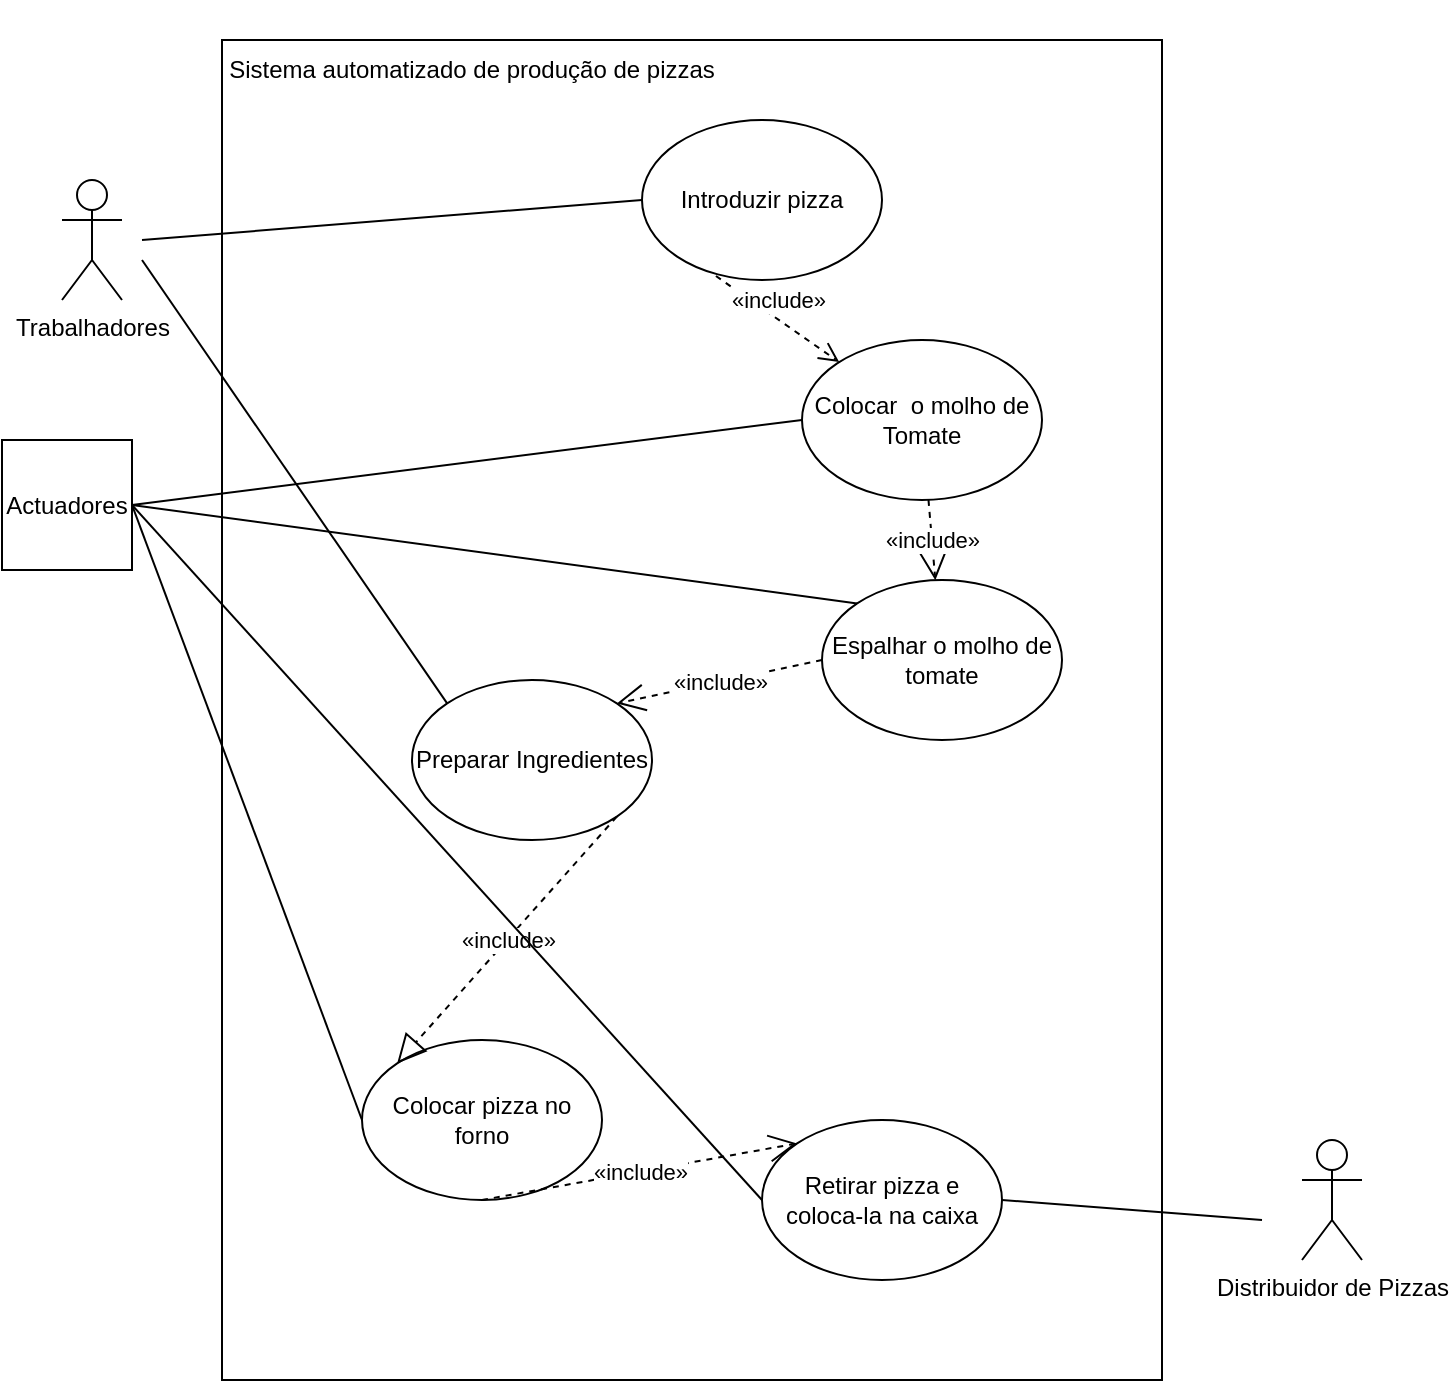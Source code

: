 <mxfile version="14.3.2" type="github">
  <diagram name="Page-1" id="e7e014a7-5840-1c2e-5031-d8a46d1fe8dd">
    <mxGraphModel dx="1422" dy="762" grid="1" gridSize="10" guides="1" tooltips="1" connect="1" arrows="1" fold="1" page="1" pageScale="1" pageWidth="1169" pageHeight="826" background="#ffffff" math="0" shadow="0">
      <root>
        <mxCell id="0" />
        <mxCell id="1" parent="0" />
        <mxCell id="jsB_XaZdtrpfcxx38bWS-41" value="" style="rounded=0;whiteSpace=wrap;html=1;" vertex="1" parent="1">
          <mxGeometry x="430" y="110" width="470" height="670" as="geometry" />
        </mxCell>
        <mxCell id="jsB_XaZdtrpfcxx38bWS-42" value="Sistema automatizado de produção de pizzas" style="text;html=1;strokeColor=none;fillColor=none;align=center;verticalAlign=middle;whiteSpace=wrap;rounded=0;" vertex="1" parent="1">
          <mxGeometry x="410" y="90" width="290" height="70" as="geometry" />
        </mxCell>
        <mxCell id="jsB_XaZdtrpfcxx38bWS-43" value="Introduzir pizza" style="ellipse;whiteSpace=wrap;html=1;" vertex="1" parent="1">
          <mxGeometry x="640" y="150" width="120" height="80" as="geometry" />
        </mxCell>
        <mxCell id="jsB_XaZdtrpfcxx38bWS-44" value="Trabalhadores" style="shape=umlActor;verticalLabelPosition=bottom;verticalAlign=top;html=1;outlineConnect=0;" vertex="1" parent="1">
          <mxGeometry x="350" y="180" width="30" height="60" as="geometry" />
        </mxCell>
        <mxCell id="jsB_XaZdtrpfcxx38bWS-45" value="Actuadores" style="whiteSpace=wrap;html=1;aspect=fixed;" vertex="1" parent="1">
          <mxGeometry x="320" y="310" width="65" height="65" as="geometry" />
        </mxCell>
        <mxCell id="jsB_XaZdtrpfcxx38bWS-46" value="" style="endArrow=none;html=1;exitX=0;exitY=0.5;exitDx=0;exitDy=0;" edge="1" parent="1" source="jsB_XaZdtrpfcxx38bWS-43">
          <mxGeometry width="50" height="50" relative="1" as="geometry">
            <mxPoint x="550" y="430" as="sourcePoint" />
            <mxPoint x="390" y="210" as="targetPoint" />
          </mxGeometry>
        </mxCell>
        <mxCell id="jsB_XaZdtrpfcxx38bWS-47" value="Preparar Ingredientes" style="ellipse;whiteSpace=wrap;html=1;" vertex="1" parent="1">
          <mxGeometry x="525" y="430" width="120" height="80" as="geometry" />
        </mxCell>
        <mxCell id="jsB_XaZdtrpfcxx38bWS-48" value="Distribuidor de Pizzas" style="shape=umlActor;verticalLabelPosition=bottom;verticalAlign=top;html=1;outlineConnect=0;" vertex="1" parent="1">
          <mxGeometry x="970" y="660" width="30" height="60" as="geometry" />
        </mxCell>
        <mxCell id="jsB_XaZdtrpfcxx38bWS-49" value="Retirar pizza e coloca-la na caixa" style="ellipse;whiteSpace=wrap;html=1;" vertex="1" parent="1">
          <mxGeometry x="700" y="650" width="120" height="80" as="geometry" />
        </mxCell>
        <mxCell id="jsB_XaZdtrpfcxx38bWS-50" value="" style="endArrow=none;html=1;exitX=0;exitY=0;exitDx=0;exitDy=0;" edge="1" parent="1" source="jsB_XaZdtrpfcxx38bWS-47">
          <mxGeometry width="50" height="50" relative="1" as="geometry">
            <mxPoint x="550" y="430" as="sourcePoint" />
            <mxPoint x="390" y="220" as="targetPoint" />
          </mxGeometry>
        </mxCell>
        <mxCell id="jsB_XaZdtrpfcxx38bWS-51" value="" style="endArrow=none;html=1;exitX=1;exitY=0.5;exitDx=0;exitDy=0;" edge="1" parent="1" source="jsB_XaZdtrpfcxx38bWS-49">
          <mxGeometry width="50" height="50" relative="1" as="geometry">
            <mxPoint x="550" y="430" as="sourcePoint" />
            <mxPoint x="950" y="700" as="targetPoint" />
          </mxGeometry>
        </mxCell>
        <mxCell id="jsB_XaZdtrpfcxx38bWS-52" value="Colocar&amp;nbsp; o molho de Tomate" style="ellipse;whiteSpace=wrap;html=1;" vertex="1" parent="1">
          <mxGeometry x="720" y="260" width="120" height="80" as="geometry" />
        </mxCell>
        <mxCell id="jsB_XaZdtrpfcxx38bWS-53" value="" style="endArrow=none;html=1;entryX=1;entryY=0.5;entryDx=0;entryDy=0;exitX=0;exitY=0.5;exitDx=0;exitDy=0;" edge="1" parent="1" source="jsB_XaZdtrpfcxx38bWS-52" target="jsB_XaZdtrpfcxx38bWS-45">
          <mxGeometry width="50" height="50" relative="1" as="geometry">
            <mxPoint x="550" y="420" as="sourcePoint" />
            <mxPoint x="600" y="370" as="targetPoint" />
          </mxGeometry>
        </mxCell>
        <mxCell id="jsB_XaZdtrpfcxx38bWS-54" value="«include»" style="html=1;verticalAlign=bottom;endArrow=open;dashed=1;endSize=8;exitX=0.308;exitY=0.975;exitDx=0;exitDy=0;exitPerimeter=0;" edge="1" parent="1" source="jsB_XaZdtrpfcxx38bWS-43" target="jsB_XaZdtrpfcxx38bWS-52">
          <mxGeometry relative="1" as="geometry">
            <mxPoint x="640" y="389.5" as="sourcePoint" />
            <mxPoint x="560" y="389.5" as="targetPoint" />
          </mxGeometry>
        </mxCell>
        <mxCell id="jsB_XaZdtrpfcxx38bWS-55" value="Colocar pizza no forno" style="ellipse;whiteSpace=wrap;html=1;" vertex="1" parent="1">
          <mxGeometry x="500" y="610" width="120" height="80" as="geometry" />
        </mxCell>
        <mxCell id="jsB_XaZdtrpfcxx38bWS-56" value="«include»" style="endArrow=open;endSize=12;dashed=1;html=1;" edge="1" parent="1" source="jsB_XaZdtrpfcxx38bWS-52" target="jsB_XaZdtrpfcxx38bWS-59">
          <mxGeometry width="160" relative="1" as="geometry">
            <mxPoint x="490" y="390" as="sourcePoint" />
            <mxPoint x="650" y="390" as="targetPoint" />
          </mxGeometry>
        </mxCell>
        <mxCell id="jsB_XaZdtrpfcxx38bWS-57" value="«include»" style="endArrow=block;dashed=1;endFill=0;endSize=12;html=1;exitX=1;exitY=1;exitDx=0;exitDy=0;entryX=0;entryY=0;entryDx=0;entryDy=0;" edge="1" parent="1" source="jsB_XaZdtrpfcxx38bWS-47" target="jsB_XaZdtrpfcxx38bWS-55">
          <mxGeometry width="160" relative="1" as="geometry">
            <mxPoint x="490" y="390" as="sourcePoint" />
            <mxPoint x="598" y="467" as="targetPoint" />
          </mxGeometry>
        </mxCell>
        <mxCell id="jsB_XaZdtrpfcxx38bWS-58" value="«include»" style="endArrow=open;endSize=12;dashed=1;html=1;entryX=0;entryY=0;entryDx=0;entryDy=0;exitX=0.5;exitY=1;exitDx=0;exitDy=0;" edge="1" parent="1" source="jsB_XaZdtrpfcxx38bWS-55" target="jsB_XaZdtrpfcxx38bWS-49">
          <mxGeometry width="160" relative="1" as="geometry">
            <mxPoint x="570" y="630" as="sourcePoint" />
            <mxPoint x="730" y="630" as="targetPoint" />
          </mxGeometry>
        </mxCell>
        <mxCell id="jsB_XaZdtrpfcxx38bWS-59" value="Espalhar o molho de tomate" style="ellipse;whiteSpace=wrap;html=1;" vertex="1" parent="1">
          <mxGeometry x="730" y="380" width="120" height="80" as="geometry" />
        </mxCell>
        <mxCell id="jsB_XaZdtrpfcxx38bWS-60" value="«include»" style="endArrow=open;endSize=12;dashed=1;html=1;entryX=1;entryY=0;entryDx=0;entryDy=0;exitX=0;exitY=0.5;exitDx=0;exitDy=0;" edge="1" parent="1" source="jsB_XaZdtrpfcxx38bWS-59" target="jsB_XaZdtrpfcxx38bWS-47">
          <mxGeometry width="160" relative="1" as="geometry">
            <mxPoint x="490" y="380" as="sourcePoint" />
            <mxPoint x="650" y="380" as="targetPoint" />
          </mxGeometry>
        </mxCell>
        <mxCell id="jsB_XaZdtrpfcxx38bWS-61" value="" style="endArrow=none;html=1;entryX=1;entryY=0.5;entryDx=0;entryDy=0;exitX=0;exitY=0;exitDx=0;exitDy=0;" edge="1" parent="1" source="jsB_XaZdtrpfcxx38bWS-59" target="jsB_XaZdtrpfcxx38bWS-45">
          <mxGeometry width="50" height="50" relative="1" as="geometry">
            <mxPoint x="550" y="400" as="sourcePoint" />
            <mxPoint x="600" y="350" as="targetPoint" />
          </mxGeometry>
        </mxCell>
        <mxCell id="jsB_XaZdtrpfcxx38bWS-62" value="" style="endArrow=none;html=1;exitX=1;exitY=0.5;exitDx=0;exitDy=0;entryX=0;entryY=0.5;entryDx=0;entryDy=0;" edge="1" parent="1" source="jsB_XaZdtrpfcxx38bWS-45" target="jsB_XaZdtrpfcxx38bWS-55">
          <mxGeometry width="50" height="50" relative="1" as="geometry">
            <mxPoint x="550" y="400" as="sourcePoint" />
            <mxPoint x="600" y="350" as="targetPoint" />
          </mxGeometry>
        </mxCell>
        <mxCell id="jsB_XaZdtrpfcxx38bWS-63" value="" style="endArrow=none;html=1;entryX=1;entryY=0.5;entryDx=0;entryDy=0;exitX=0;exitY=0.5;exitDx=0;exitDy=0;" edge="1" parent="1" source="jsB_XaZdtrpfcxx38bWS-49" target="jsB_XaZdtrpfcxx38bWS-45">
          <mxGeometry width="50" height="50" relative="1" as="geometry">
            <mxPoint x="550" y="400" as="sourcePoint" />
            <mxPoint x="600" y="350" as="targetPoint" />
          </mxGeometry>
        </mxCell>
      </root>
    </mxGraphModel>
  </diagram>
</mxfile>
